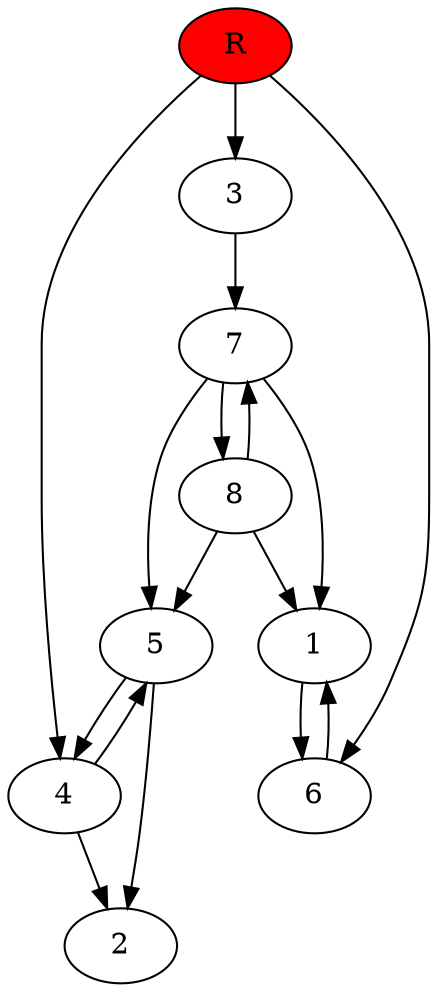 digraph prb5160 {
	1
	2
	3
	4
	5
	6
	7
	8
	R [fillcolor="#ff0000" style=filled]
	1 -> 6
	3 -> 7
	4 -> 2
	4 -> 5
	5 -> 2
	5 -> 4
	6 -> 1
	7 -> 1
	7 -> 5
	7 -> 8
	8 -> 1
	8 -> 5
	8 -> 7
	R -> 3
	R -> 4
	R -> 6
}
